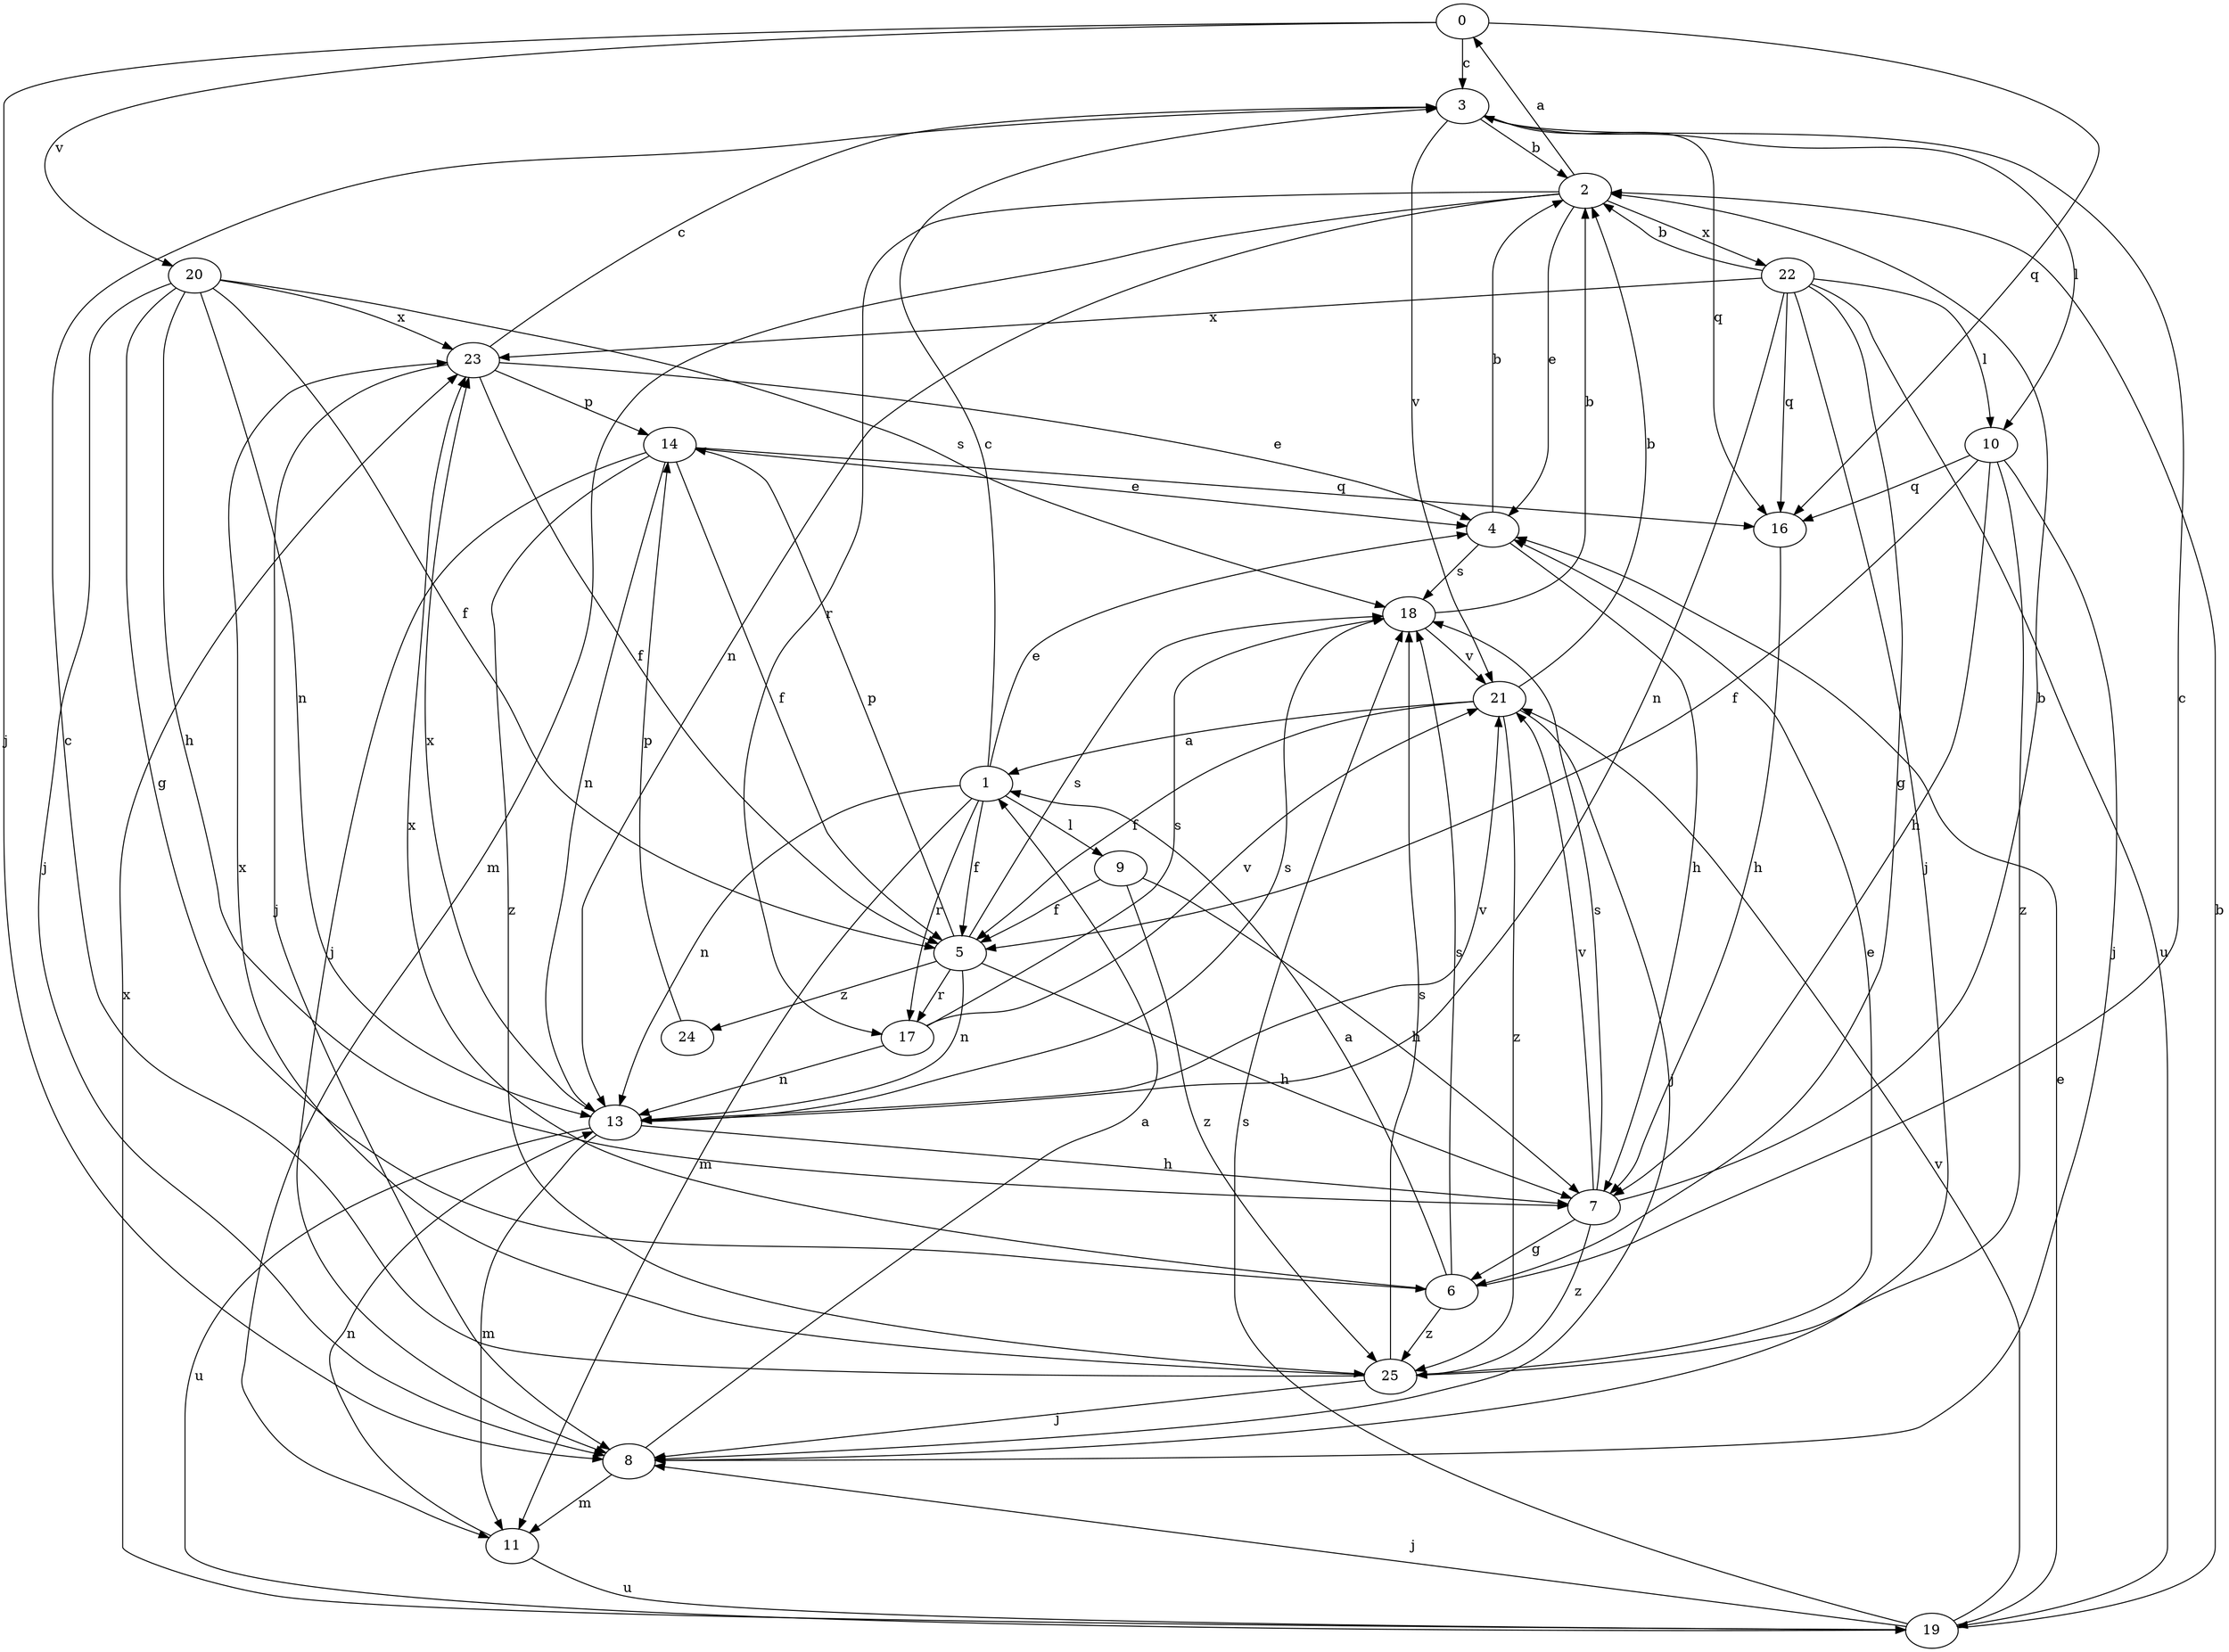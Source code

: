 strict digraph  {
0;
1;
2;
3;
4;
5;
6;
7;
8;
9;
10;
11;
13;
14;
16;
17;
18;
19;
20;
21;
22;
23;
24;
25;
0 -> 3  [label=c];
0 -> 8  [label=j];
0 -> 16  [label=q];
0 -> 20  [label=v];
1 -> 3  [label=c];
1 -> 4  [label=e];
1 -> 5  [label=f];
1 -> 9  [label=l];
1 -> 11  [label=m];
1 -> 13  [label=n];
1 -> 17  [label=r];
2 -> 0  [label=a];
2 -> 4  [label=e];
2 -> 11  [label=m];
2 -> 13  [label=n];
2 -> 17  [label=r];
2 -> 22  [label=x];
3 -> 2  [label=b];
3 -> 10  [label=l];
3 -> 16  [label=q];
3 -> 21  [label=v];
4 -> 2  [label=b];
4 -> 7  [label=h];
4 -> 18  [label=s];
5 -> 7  [label=h];
5 -> 13  [label=n];
5 -> 14  [label=p];
5 -> 17  [label=r];
5 -> 18  [label=s];
5 -> 24  [label=z];
6 -> 1  [label=a];
6 -> 3  [label=c];
6 -> 18  [label=s];
6 -> 23  [label=x];
6 -> 25  [label=z];
7 -> 2  [label=b];
7 -> 6  [label=g];
7 -> 18  [label=s];
7 -> 21  [label=v];
7 -> 25  [label=z];
8 -> 1  [label=a];
8 -> 11  [label=m];
9 -> 5  [label=f];
9 -> 7  [label=h];
9 -> 25  [label=z];
10 -> 5  [label=f];
10 -> 7  [label=h];
10 -> 8  [label=j];
10 -> 16  [label=q];
10 -> 25  [label=z];
11 -> 13  [label=n];
11 -> 19  [label=u];
13 -> 7  [label=h];
13 -> 11  [label=m];
13 -> 18  [label=s];
13 -> 19  [label=u];
13 -> 21  [label=v];
13 -> 23  [label=x];
14 -> 4  [label=e];
14 -> 5  [label=f];
14 -> 8  [label=j];
14 -> 13  [label=n];
14 -> 16  [label=q];
14 -> 25  [label=z];
16 -> 7  [label=h];
17 -> 13  [label=n];
17 -> 18  [label=s];
17 -> 21  [label=v];
18 -> 2  [label=b];
18 -> 21  [label=v];
19 -> 2  [label=b];
19 -> 4  [label=e];
19 -> 8  [label=j];
19 -> 18  [label=s];
19 -> 21  [label=v];
19 -> 23  [label=x];
20 -> 5  [label=f];
20 -> 6  [label=g];
20 -> 7  [label=h];
20 -> 8  [label=j];
20 -> 13  [label=n];
20 -> 18  [label=s];
20 -> 23  [label=x];
21 -> 1  [label=a];
21 -> 2  [label=b];
21 -> 5  [label=f];
21 -> 8  [label=j];
21 -> 25  [label=z];
22 -> 2  [label=b];
22 -> 6  [label=g];
22 -> 8  [label=j];
22 -> 10  [label=l];
22 -> 13  [label=n];
22 -> 16  [label=q];
22 -> 19  [label=u];
22 -> 23  [label=x];
23 -> 3  [label=c];
23 -> 4  [label=e];
23 -> 5  [label=f];
23 -> 8  [label=j];
23 -> 14  [label=p];
24 -> 14  [label=p];
25 -> 3  [label=c];
25 -> 4  [label=e];
25 -> 8  [label=j];
25 -> 18  [label=s];
25 -> 23  [label=x];
}
